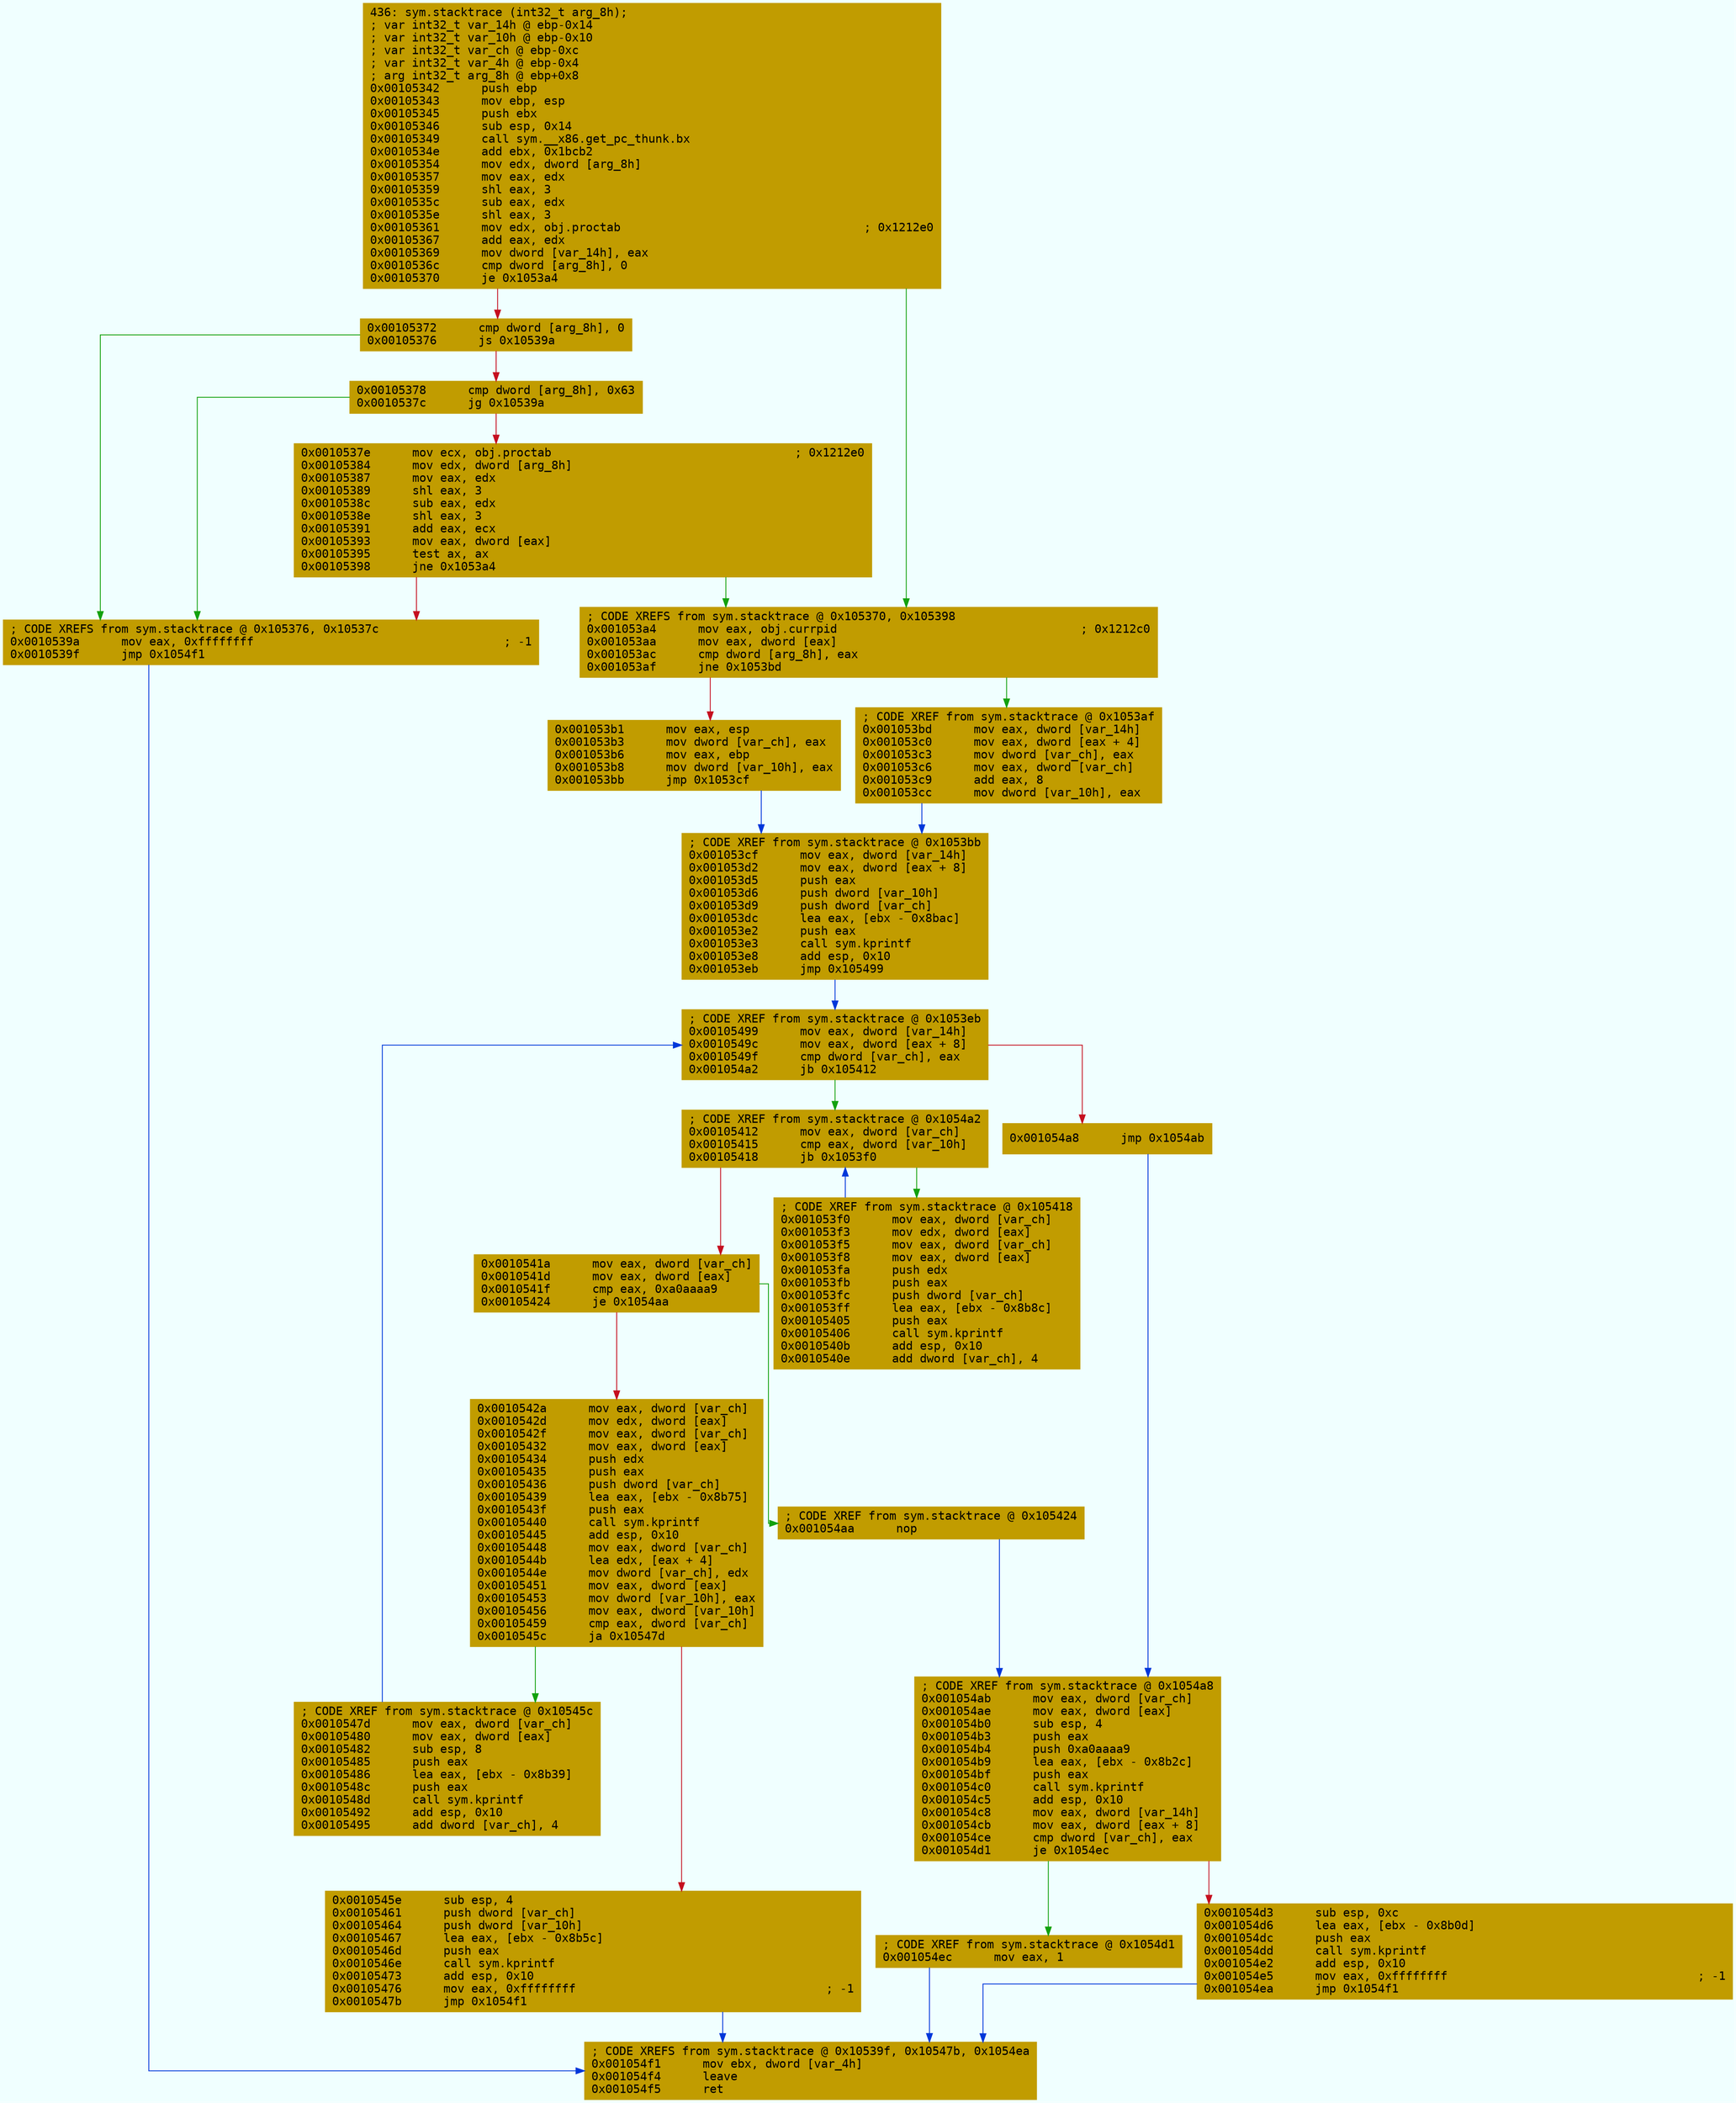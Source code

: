digraph code {
	graph [bgcolor=azure fontsize=8 fontname="Courier" splines="ortho"];
	node [fillcolor=gray style=filled shape=box];
	edge [arrowhead="normal"];
	"0x00105342" [URL="sym.stacktrace/0x00105342", fillcolor="#c19c00",color="#c19c00", fontname="Courier",label="436: sym.stacktrace (int32_t arg_8h);\l; var int32_t var_14h @ ebp-0x14\l; var int32_t var_10h @ ebp-0x10\l; var int32_t var_ch @ ebp-0xc\l; var int32_t var_4h @ ebp-0x4\l; arg int32_t arg_8h @ ebp+0x8\l0x00105342      push ebp\l0x00105343      mov ebp, esp\l0x00105345      push ebx\l0x00105346      sub esp, 0x14\l0x00105349      call sym.__x86.get_pc_thunk.bx\l0x0010534e      add ebx, 0x1bcb2\l0x00105354      mov edx, dword [arg_8h]\l0x00105357      mov eax, edx\l0x00105359      shl eax, 3\l0x0010535c      sub eax, edx\l0x0010535e      shl eax, 3\l0x00105361      mov edx, obj.proctab                                   ; 0x1212e0\l0x00105367      add eax, edx\l0x00105369      mov dword [var_14h], eax\l0x0010536c      cmp dword [arg_8h], 0\l0x00105370      je 0x1053a4\l"]
	"0x00105372" [URL="sym.stacktrace/0x00105372", fillcolor="#c19c00",color="#c19c00", fontname="Courier",label="0x00105372      cmp dword [arg_8h], 0\l0x00105376      js 0x10539a\l"]
	"0x00105378" [URL="sym.stacktrace/0x00105378", fillcolor="#c19c00",color="#c19c00", fontname="Courier",label="0x00105378      cmp dword [arg_8h], 0x63\l0x0010537c      jg 0x10539a\l"]
	"0x0010537e" [URL="sym.stacktrace/0x0010537e", fillcolor="#c19c00",color="#c19c00", fontname="Courier",label="0x0010537e      mov ecx, obj.proctab                                   ; 0x1212e0\l0x00105384      mov edx, dword [arg_8h]\l0x00105387      mov eax, edx\l0x00105389      shl eax, 3\l0x0010538c      sub eax, edx\l0x0010538e      shl eax, 3\l0x00105391      add eax, ecx\l0x00105393      mov eax, dword [eax]\l0x00105395      test ax, ax\l0x00105398      jne 0x1053a4\l"]
	"0x0010539a" [URL="sym.stacktrace/0x0010539a", fillcolor="#c19c00",color="#c19c00", fontname="Courier",label="; CODE XREFS from sym.stacktrace @ 0x105376, 0x10537c\l0x0010539a      mov eax, 0xffffffff                                    ; -1\l0x0010539f      jmp 0x1054f1\l"]
	"0x001053a4" [URL="sym.stacktrace/0x001053a4", fillcolor="#c19c00",color="#c19c00", fontname="Courier",label="; CODE XREFS from sym.stacktrace @ 0x105370, 0x105398\l0x001053a4      mov eax, obj.currpid                                   ; 0x1212c0\l0x001053aa      mov eax, dword [eax]\l0x001053ac      cmp dword [arg_8h], eax\l0x001053af      jne 0x1053bd\l"]
	"0x001053b1" [URL="sym.stacktrace/0x001053b1", fillcolor="#c19c00",color="#c19c00", fontname="Courier",label="0x001053b1      mov eax, esp\l0x001053b3      mov dword [var_ch], eax\l0x001053b6      mov eax, ebp\l0x001053b8      mov dword [var_10h], eax\l0x001053bb      jmp 0x1053cf\l"]
	"0x001053bd" [URL="sym.stacktrace/0x001053bd", fillcolor="#c19c00",color="#c19c00", fontname="Courier",label="; CODE XREF from sym.stacktrace @ 0x1053af\l0x001053bd      mov eax, dword [var_14h]\l0x001053c0      mov eax, dword [eax + 4]\l0x001053c3      mov dword [var_ch], eax\l0x001053c6      mov eax, dword [var_ch]\l0x001053c9      add eax, 8\l0x001053cc      mov dword [var_10h], eax\l"]
	"0x001053cf" [URL="sym.stacktrace/0x001053cf", fillcolor="#c19c00",color="#c19c00", fontname="Courier",label="; CODE XREF from sym.stacktrace @ 0x1053bb\l0x001053cf      mov eax, dword [var_14h]\l0x001053d2      mov eax, dword [eax + 8]\l0x001053d5      push eax\l0x001053d6      push dword [var_10h]\l0x001053d9      push dword [var_ch]\l0x001053dc      lea eax, [ebx - 0x8bac]\l0x001053e2      push eax\l0x001053e3      call sym.kprintf\l0x001053e8      add esp, 0x10\l0x001053eb      jmp 0x105499\l"]
	"0x001053f0" [URL="sym.stacktrace/0x001053f0", fillcolor="#c19c00",color="#c19c00", fontname="Courier",label="; CODE XREF from sym.stacktrace @ 0x105418\l0x001053f0      mov eax, dword [var_ch]\l0x001053f3      mov edx, dword [eax]\l0x001053f5      mov eax, dword [var_ch]\l0x001053f8      mov eax, dword [eax]\l0x001053fa      push edx\l0x001053fb      push eax\l0x001053fc      push dword [var_ch]\l0x001053ff      lea eax, [ebx - 0x8b8c]\l0x00105405      push eax\l0x00105406      call sym.kprintf\l0x0010540b      add esp, 0x10\l0x0010540e      add dword [var_ch], 4\l"]
	"0x00105412" [URL="sym.stacktrace/0x00105412", fillcolor="#c19c00",color="#c19c00", fontname="Courier",label="; CODE XREF from sym.stacktrace @ 0x1054a2\l0x00105412      mov eax, dword [var_ch]\l0x00105415      cmp eax, dword [var_10h]\l0x00105418      jb 0x1053f0\l"]
	"0x0010541a" [URL="sym.stacktrace/0x0010541a", fillcolor="#c19c00",color="#c19c00", fontname="Courier",label="0x0010541a      mov eax, dword [var_ch]\l0x0010541d      mov eax, dword [eax]\l0x0010541f      cmp eax, 0xa0aaaa9\l0x00105424      je 0x1054aa\l"]
	"0x0010542a" [URL="sym.stacktrace/0x0010542a", fillcolor="#c19c00",color="#c19c00", fontname="Courier",label="0x0010542a      mov eax, dword [var_ch]\l0x0010542d      mov edx, dword [eax]\l0x0010542f      mov eax, dword [var_ch]\l0x00105432      mov eax, dword [eax]\l0x00105434      push edx\l0x00105435      push eax\l0x00105436      push dword [var_ch]\l0x00105439      lea eax, [ebx - 0x8b75]\l0x0010543f      push eax\l0x00105440      call sym.kprintf\l0x00105445      add esp, 0x10\l0x00105448      mov eax, dword [var_ch]\l0x0010544b      lea edx, [eax + 4]\l0x0010544e      mov dword [var_ch], edx\l0x00105451      mov eax, dword [eax]\l0x00105453      mov dword [var_10h], eax\l0x00105456      mov eax, dword [var_10h]\l0x00105459      cmp eax, dword [var_ch]\l0x0010545c      ja 0x10547d\l"]
	"0x0010545e" [URL="sym.stacktrace/0x0010545e", fillcolor="#c19c00",color="#c19c00", fontname="Courier",label="0x0010545e      sub esp, 4\l0x00105461      push dword [var_ch]\l0x00105464      push dword [var_10h]\l0x00105467      lea eax, [ebx - 0x8b5c]\l0x0010546d      push eax\l0x0010546e      call sym.kprintf\l0x00105473      add esp, 0x10\l0x00105476      mov eax, 0xffffffff                                    ; -1\l0x0010547b      jmp 0x1054f1\l"]
	"0x0010547d" [URL="sym.stacktrace/0x0010547d", fillcolor="#c19c00",color="#c19c00", fontname="Courier",label="; CODE XREF from sym.stacktrace @ 0x10545c\l0x0010547d      mov eax, dword [var_ch]\l0x00105480      mov eax, dword [eax]\l0x00105482      sub esp, 8\l0x00105485      push eax\l0x00105486      lea eax, [ebx - 0x8b39]\l0x0010548c      push eax\l0x0010548d      call sym.kprintf\l0x00105492      add esp, 0x10\l0x00105495      add dword [var_ch], 4\l"]
	"0x00105499" [URL="sym.stacktrace/0x00105499", fillcolor="#c19c00",color="#c19c00", fontname="Courier",label="; CODE XREF from sym.stacktrace @ 0x1053eb\l0x00105499      mov eax, dword [var_14h]\l0x0010549c      mov eax, dword [eax + 8]\l0x0010549f      cmp dword [var_ch], eax\l0x001054a2      jb 0x105412\l"]
	"0x001054a8" [URL="sym.stacktrace/0x001054a8", fillcolor="#c19c00",color="#c19c00", fontname="Courier",label="0x001054a8      jmp 0x1054ab\l"]
	"0x001054aa" [URL="sym.stacktrace/0x001054aa", fillcolor="#c19c00",color="#c19c00", fontname="Courier",label="; CODE XREF from sym.stacktrace @ 0x105424\l0x001054aa      nop\l"]
	"0x001054ab" [URL="sym.stacktrace/0x001054ab", fillcolor="#c19c00",color="#c19c00", fontname="Courier",label="; CODE XREF from sym.stacktrace @ 0x1054a8\l0x001054ab      mov eax, dword [var_ch]\l0x001054ae      mov eax, dword [eax]\l0x001054b0      sub esp, 4\l0x001054b3      push eax\l0x001054b4      push 0xa0aaaa9\l0x001054b9      lea eax, [ebx - 0x8b2c]\l0x001054bf      push eax\l0x001054c0      call sym.kprintf\l0x001054c5      add esp, 0x10\l0x001054c8      mov eax, dword [var_14h]\l0x001054cb      mov eax, dword [eax + 8]\l0x001054ce      cmp dword [var_ch], eax\l0x001054d1      je 0x1054ec\l"]
	"0x001054d3" [URL="sym.stacktrace/0x001054d3", fillcolor="#c19c00",color="#c19c00", fontname="Courier",label="0x001054d3      sub esp, 0xc\l0x001054d6      lea eax, [ebx - 0x8b0d]\l0x001054dc      push eax\l0x001054dd      call sym.kprintf\l0x001054e2      add esp, 0x10\l0x001054e5      mov eax, 0xffffffff                                    ; -1\l0x001054ea      jmp 0x1054f1\l"]
	"0x001054ec" [URL="sym.stacktrace/0x001054ec", fillcolor="#c19c00",color="#c19c00", fontname="Courier",label="; CODE XREF from sym.stacktrace @ 0x1054d1\l0x001054ec      mov eax, 1\l"]
	"0x001054f1" [URL="sym.stacktrace/0x001054f1", fillcolor="#c19c00",color="#c19c00", fontname="Courier",label="; CODE XREFS from sym.stacktrace @ 0x10539f, 0x10547b, 0x1054ea\l0x001054f1      mov ebx, dword [var_4h]\l0x001054f4      leave\l0x001054f5      ret\l"]
        "0x00105342" -> "0x001053a4" [color="#13a10e"];
        "0x00105342" -> "0x00105372" [color="#c50f1f"];
        "0x00105372" -> "0x0010539a" [color="#13a10e"];
        "0x00105372" -> "0x00105378" [color="#c50f1f"];
        "0x00105378" -> "0x0010539a" [color="#13a10e"];
        "0x00105378" -> "0x0010537e" [color="#c50f1f"];
        "0x0010537e" -> "0x001053a4" [color="#13a10e"];
        "0x0010537e" -> "0x0010539a" [color="#c50f1f"];
        "0x0010539a" -> "0x001054f1" [color="#0037da"];
        "0x001053a4" -> "0x001053bd" [color="#13a10e"];
        "0x001053a4" -> "0x001053b1" [color="#c50f1f"];
        "0x001053b1" -> "0x001053cf" [color="#0037da"];
        "0x001053bd" -> "0x001053cf" [color="#0037da"];
        "0x001053cf" -> "0x00105499" [color="#0037da"];
        "0x001053f0" -> "0x00105412" [color="#0037da"];
        "0x00105412" -> "0x001053f0" [color="#13a10e"];
        "0x00105412" -> "0x0010541a" [color="#c50f1f"];
        "0x0010541a" -> "0x001054aa" [color="#13a10e"];
        "0x0010541a" -> "0x0010542a" [color="#c50f1f"];
        "0x0010542a" -> "0x0010547d" [color="#13a10e"];
        "0x0010542a" -> "0x0010545e" [color="#c50f1f"];
        "0x0010545e" -> "0x001054f1" [color="#0037da"];
        "0x0010547d" -> "0x00105499" [color="#0037da"];
        "0x00105499" -> "0x00105412" [color="#13a10e"];
        "0x00105499" -> "0x001054a8" [color="#c50f1f"];
        "0x001054a8" -> "0x001054ab" [color="#0037da"];
        "0x001054aa" -> "0x001054ab" [color="#0037da"];
        "0x001054ab" -> "0x001054ec" [color="#13a10e"];
        "0x001054ab" -> "0x001054d3" [color="#c50f1f"];
        "0x001054d3" -> "0x001054f1" [color="#0037da"];
        "0x001054ec" -> "0x001054f1" [color="#0037da"];
}
